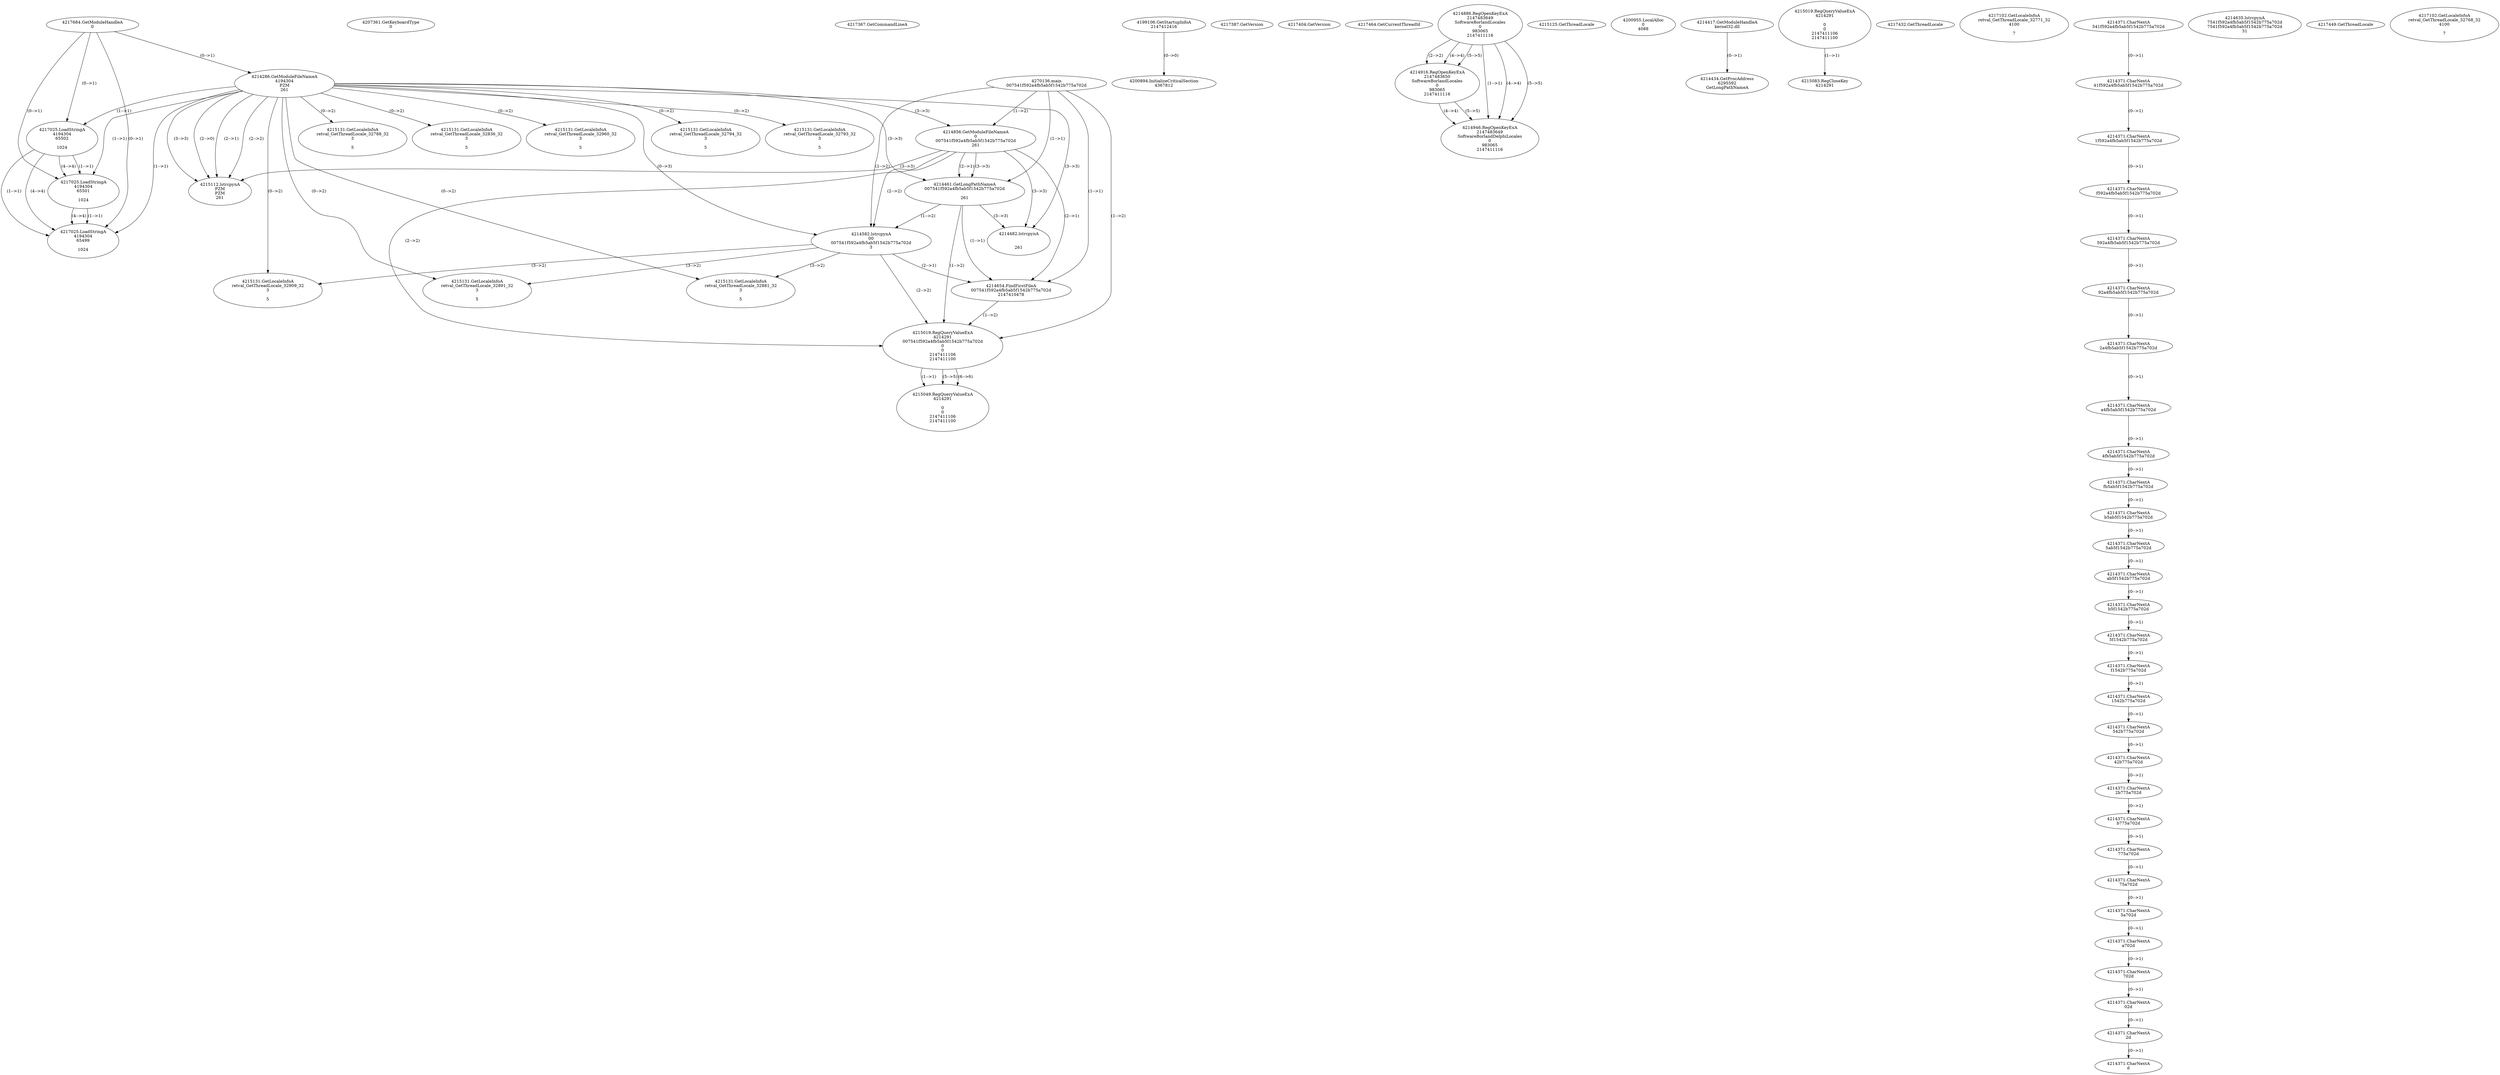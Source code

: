 // Global SCDG with merge call
digraph {
	0 [label="4270136.main
007541f592a4fb5ab5f1542b775a702d"]
	1 [label="4217684.GetModuleHandleA
0"]
	2 [label="4207361.GetKeyboardType
0"]
	3 [label="4217367.GetCommandLineA
"]
	4 [label="4199106.GetStartupInfoA
2147412416"]
	5 [label="4217387.GetVersion
"]
	6 [label="4217404.GetVersion
"]
	7 [label="4217464.GetCurrentThreadId
"]
	8 [label="4214286.GetModuleFileNameA
4194304
PZM
261"]
	1 -> 8 [label="(0-->1)"]
	9 [label="4214856.GetModuleFileNameA
0
007541f592a4fb5ab5f1542b775a702d
261"]
	0 -> 9 [label="(1-->2)"]
	8 -> 9 [label="(3-->3)"]
	10 [label="4214886.RegOpenKeyExA
2147483649
Software\Borland\Locales
0
983065
2147411116"]
	11 [label="4214916.RegOpenKeyExA
2147483650
Software\Borland\Locales
0
983065
2147411116"]
	10 -> 11 [label="(2-->2)"]
	10 -> 11 [label="(4-->4)"]
	10 -> 11 [label="(5-->5)"]
	12 [label="4214946.RegOpenKeyExA
2147483649
Software\Borland\Delphi\Locales
0
983065
2147411116"]
	10 -> 12 [label="(1-->1)"]
	10 -> 12 [label="(4-->4)"]
	11 -> 12 [label="(4-->4)"]
	10 -> 12 [label="(5-->5)"]
	11 -> 12 [label="(5-->5)"]
	13 [label="4215112.lstrcpynA
PZM
PZM
261"]
	8 -> 13 [label="(2-->1)"]
	8 -> 13 [label="(2-->2)"]
	8 -> 13 [label="(3-->3)"]
	9 -> 13 [label="(3-->3)"]
	8 -> 13 [label="(2-->0)"]
	14 [label="4215125.GetThreadLocale
"]
	15 [label="4215131.GetLocaleInfoA
retval_GetThreadLocale_32793_32
3

5"]
	8 -> 15 [label="(0-->2)"]
	16 [label="4217025.LoadStringA
4194304
65502

1024"]
	1 -> 16 [label="(0-->1)"]
	8 -> 16 [label="(1-->1)"]
	17 [label="4200894.InitializeCriticalSection
4367812"]
	4 -> 17 [label="(0-->0)"]
	18 [label="4200955.LocalAlloc
0
4088"]
	19 [label="4214417.GetModuleHandleA
kernel32.dll"]
	20 [label="4214434.GetProcAddress
6295592
GetLongPathNameA"]
	19 -> 20 [label="(0-->1)"]
	21 [label="4214461.GetLongPathNameA
007541f592a4fb5ab5f1542b775a702d

261"]
	0 -> 21 [label="(1-->1)"]
	9 -> 21 [label="(2-->1)"]
	8 -> 21 [label="(3-->3)"]
	9 -> 21 [label="(3-->3)"]
	22 [label="4214482.lstrcpynA


261"]
	8 -> 22 [label="(3-->3)"]
	9 -> 22 [label="(3-->3)"]
	21 -> 22 [label="(3-->3)"]
	23 [label="4215019.RegQueryValueExA
4214291

0
0
2147411106
2147411100"]
	24 [label="4215083.RegCloseKey
4214291"]
	23 -> 24 [label="(1-->1)"]
	25 [label="4215131.GetLocaleInfoA
retval_GetThreadLocale_32788_32
3

5"]
	8 -> 25 [label="(0-->2)"]
	26 [label="4217025.LoadStringA
4194304
65501

1024"]
	1 -> 26 [label="(0-->1)"]
	8 -> 26 [label="(1-->1)"]
	16 -> 26 [label="(1-->1)"]
	16 -> 26 [label="(4-->4)"]
	27 [label="4217025.LoadStringA
4194304
65499

1024"]
	1 -> 27 [label="(0-->1)"]
	8 -> 27 [label="(1-->1)"]
	16 -> 27 [label="(1-->1)"]
	26 -> 27 [label="(1-->1)"]
	16 -> 27 [label="(4-->4)"]
	26 -> 27 [label="(4-->4)"]
	28 [label="4217432.GetThreadLocale
"]
	29 [label="4217102.GetLocaleInfoA
retval_GetThreadLocale_32771_32
4100

7"]
	30 [label="4215131.GetLocaleInfoA
retval_GetThreadLocale_32836_32
3

5"]
	8 -> 30 [label="(0-->2)"]
	31 [label="4214582.lstrcpynA
00
007541f592a4fb5ab5f1542b775a702d
3"]
	0 -> 31 [label="(1-->2)"]
	9 -> 31 [label="(2-->2)"]
	21 -> 31 [label="(1-->2)"]
	8 -> 31 [label="(0-->3)"]
	32 [label="4214371.CharNextA
541f592a4fb5ab5f1542b775a702d"]
	33 [label="4214371.CharNextA
41f592a4fb5ab5f1542b775a702d"]
	32 -> 33 [label="(0-->1)"]
	34 [label="4214371.CharNextA
1f592a4fb5ab5f1542b775a702d"]
	33 -> 34 [label="(0-->1)"]
	35 [label="4214371.CharNextA
f592a4fb5ab5f1542b775a702d"]
	34 -> 35 [label="(0-->1)"]
	36 [label="4214371.CharNextA
592a4fb5ab5f1542b775a702d"]
	35 -> 36 [label="(0-->1)"]
	37 [label="4214371.CharNextA
92a4fb5ab5f1542b775a702d"]
	36 -> 37 [label="(0-->1)"]
	38 [label="4214371.CharNextA
2a4fb5ab5f1542b775a702d"]
	37 -> 38 [label="(0-->1)"]
	39 [label="4214371.CharNextA
a4fb5ab5f1542b775a702d"]
	38 -> 39 [label="(0-->1)"]
	40 [label="4214371.CharNextA
4fb5ab5f1542b775a702d"]
	39 -> 40 [label="(0-->1)"]
	41 [label="4214371.CharNextA
fb5ab5f1542b775a702d"]
	40 -> 41 [label="(0-->1)"]
	42 [label="4214371.CharNextA
b5ab5f1542b775a702d"]
	41 -> 42 [label="(0-->1)"]
	43 [label="4214371.CharNextA
5ab5f1542b775a702d"]
	42 -> 43 [label="(0-->1)"]
	44 [label="4214371.CharNextA
ab5f1542b775a702d"]
	43 -> 44 [label="(0-->1)"]
	45 [label="4214371.CharNextA
b5f1542b775a702d"]
	44 -> 45 [label="(0-->1)"]
	46 [label="4214371.CharNextA
5f1542b775a702d"]
	45 -> 46 [label="(0-->1)"]
	47 [label="4214371.CharNextA
f1542b775a702d"]
	46 -> 47 [label="(0-->1)"]
	48 [label="4214371.CharNextA
1542b775a702d"]
	47 -> 48 [label="(0-->1)"]
	49 [label="4214371.CharNextA
542b775a702d"]
	48 -> 49 [label="(0-->1)"]
	50 [label="4214371.CharNextA
42b775a702d"]
	49 -> 50 [label="(0-->1)"]
	51 [label="4214371.CharNextA
2b775a702d"]
	50 -> 51 [label="(0-->1)"]
	52 [label="4214371.CharNextA
b775a702d"]
	51 -> 52 [label="(0-->1)"]
	53 [label="4214371.CharNextA
775a702d"]
	52 -> 53 [label="(0-->1)"]
	54 [label="4214371.CharNextA
75a702d"]
	53 -> 54 [label="(0-->1)"]
	55 [label="4214371.CharNextA
5a702d"]
	54 -> 55 [label="(0-->1)"]
	56 [label="4214371.CharNextA
a702d"]
	55 -> 56 [label="(0-->1)"]
	57 [label="4214371.CharNextA
702d"]
	56 -> 57 [label="(0-->1)"]
	58 [label="4214371.CharNextA
02d"]
	57 -> 58 [label="(0-->1)"]
	59 [label="4214371.CharNextA
2d"]
	58 -> 59 [label="(0-->1)"]
	60 [label="4214371.CharNextA
d"]
	59 -> 60 [label="(0-->1)"]
	61 [label="4214635.lstrcpynA
7541f592a4fb5ab5f1542b775a702d
7541f592a4fb5ab5f1542b775a702d
31"]
	62 [label="4214654.FindFirstFileA
007541f592a4fb5ab5f1542b775a702d
2147410478"]
	0 -> 62 [label="(1-->1)"]
	9 -> 62 [label="(2-->1)"]
	21 -> 62 [label="(1-->1)"]
	31 -> 62 [label="(2-->1)"]
	63 [label="4215019.RegQueryValueExA
4214291
007541f592a4fb5ab5f1542b775a702d
0
0
2147411106
2147411100"]
	0 -> 63 [label="(1-->2)"]
	9 -> 63 [label="(2-->2)"]
	21 -> 63 [label="(1-->2)"]
	31 -> 63 [label="(2-->2)"]
	62 -> 63 [label="(1-->2)"]
	64 [label="4215049.RegQueryValueExA
4214291

0
0
2147411106
2147411100"]
	63 -> 64 [label="(1-->1)"]
	63 -> 64 [label="(5-->5)"]
	63 -> 64 [label="(6-->6)"]
	65 [label="4215131.GetLocaleInfoA
retval_GetThreadLocale_32909_32
3

5"]
	8 -> 65 [label="(0-->2)"]
	31 -> 65 [label="(3-->2)"]
	66 [label="4217449.GetThreadLocale
"]
	67 [label="4217102.GetLocaleInfoA
retval_GetThreadLocale_32768_32
4100

7"]
	68 [label="4215131.GetLocaleInfoA
retval_GetThreadLocale_32891_32
3

5"]
	8 -> 68 [label="(0-->2)"]
	31 -> 68 [label="(3-->2)"]
	69 [label="4215131.GetLocaleInfoA
retval_GetThreadLocale_32960_32
3

5"]
	8 -> 69 [label="(0-->2)"]
	70 [label="4215131.GetLocaleInfoA
retval_GetThreadLocale_32881_32
3

5"]
	8 -> 70 [label="(0-->2)"]
	31 -> 70 [label="(3-->2)"]
	71 [label="4215131.GetLocaleInfoA
retval_GetThreadLocale_32794_32
3

5"]
	8 -> 71 [label="(0-->2)"]
}
